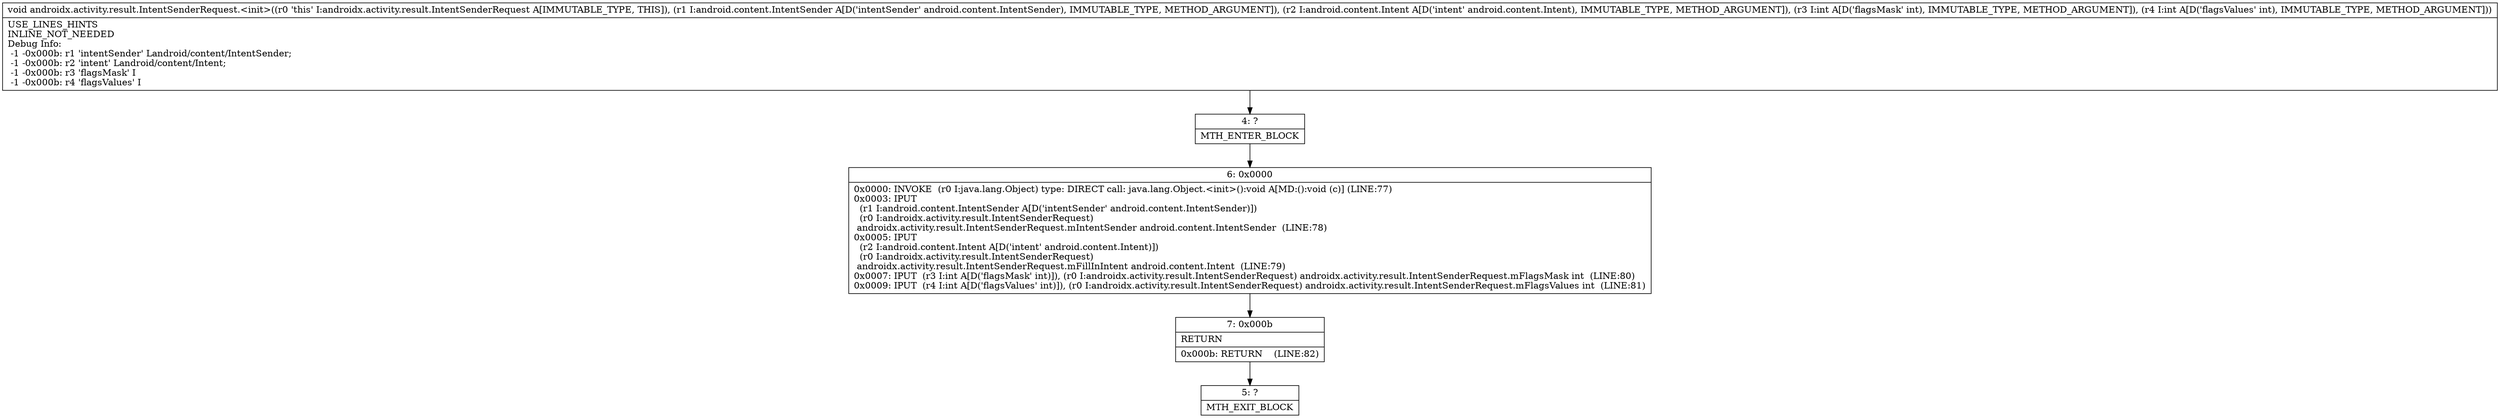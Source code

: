 digraph "CFG forandroidx.activity.result.IntentSenderRequest.\<init\>(Landroid\/content\/IntentSender;Landroid\/content\/Intent;II)V" {
Node_4 [shape=record,label="{4\:\ ?|MTH_ENTER_BLOCK\l}"];
Node_6 [shape=record,label="{6\:\ 0x0000|0x0000: INVOKE  (r0 I:java.lang.Object) type: DIRECT call: java.lang.Object.\<init\>():void A[MD:():void (c)] (LINE:77)\l0x0003: IPUT  \l  (r1 I:android.content.IntentSender A[D('intentSender' android.content.IntentSender)])\l  (r0 I:androidx.activity.result.IntentSenderRequest)\l androidx.activity.result.IntentSenderRequest.mIntentSender android.content.IntentSender  (LINE:78)\l0x0005: IPUT  \l  (r2 I:android.content.Intent A[D('intent' android.content.Intent)])\l  (r0 I:androidx.activity.result.IntentSenderRequest)\l androidx.activity.result.IntentSenderRequest.mFillInIntent android.content.Intent  (LINE:79)\l0x0007: IPUT  (r3 I:int A[D('flagsMask' int)]), (r0 I:androidx.activity.result.IntentSenderRequest) androidx.activity.result.IntentSenderRequest.mFlagsMask int  (LINE:80)\l0x0009: IPUT  (r4 I:int A[D('flagsValues' int)]), (r0 I:androidx.activity.result.IntentSenderRequest) androidx.activity.result.IntentSenderRequest.mFlagsValues int  (LINE:81)\l}"];
Node_7 [shape=record,label="{7\:\ 0x000b|RETURN\l|0x000b: RETURN    (LINE:82)\l}"];
Node_5 [shape=record,label="{5\:\ ?|MTH_EXIT_BLOCK\l}"];
MethodNode[shape=record,label="{void androidx.activity.result.IntentSenderRequest.\<init\>((r0 'this' I:androidx.activity.result.IntentSenderRequest A[IMMUTABLE_TYPE, THIS]), (r1 I:android.content.IntentSender A[D('intentSender' android.content.IntentSender), IMMUTABLE_TYPE, METHOD_ARGUMENT]), (r2 I:android.content.Intent A[D('intent' android.content.Intent), IMMUTABLE_TYPE, METHOD_ARGUMENT]), (r3 I:int A[D('flagsMask' int), IMMUTABLE_TYPE, METHOD_ARGUMENT]), (r4 I:int A[D('flagsValues' int), IMMUTABLE_TYPE, METHOD_ARGUMENT]))  | USE_LINES_HINTS\lINLINE_NOT_NEEDED\lDebug Info:\l  \-1 \-0x000b: r1 'intentSender' Landroid\/content\/IntentSender;\l  \-1 \-0x000b: r2 'intent' Landroid\/content\/Intent;\l  \-1 \-0x000b: r3 'flagsMask' I\l  \-1 \-0x000b: r4 'flagsValues' I\l}"];
MethodNode -> Node_4;Node_4 -> Node_6;
Node_6 -> Node_7;
Node_7 -> Node_5;
}

